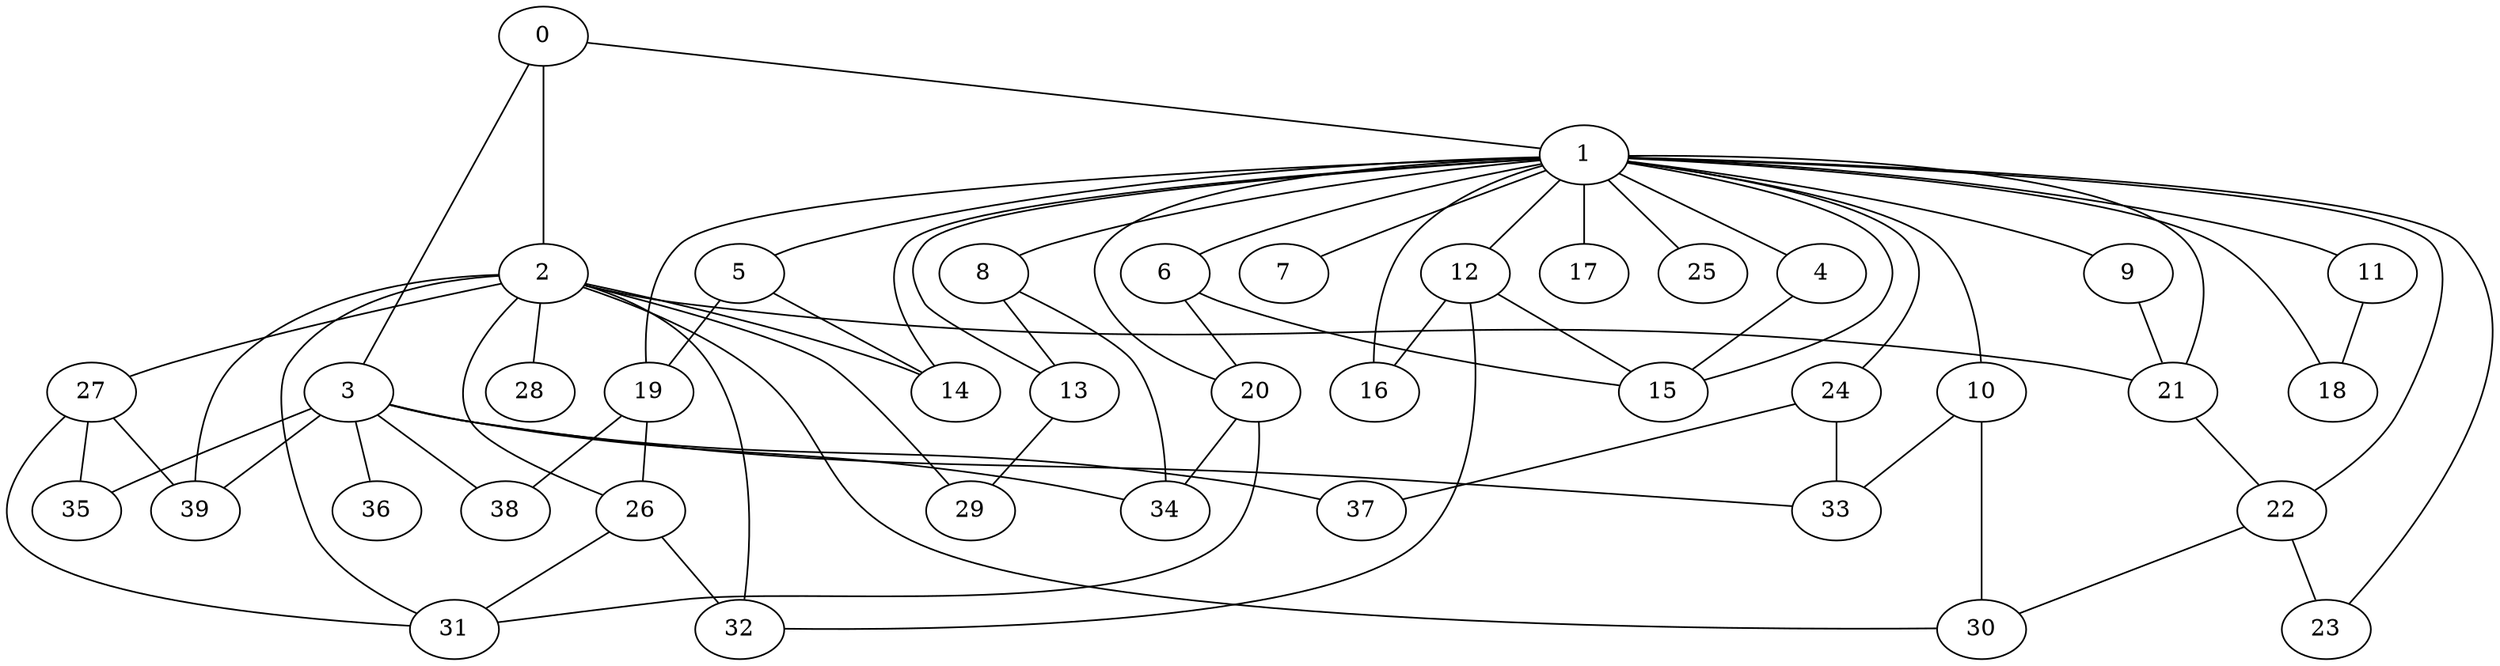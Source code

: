 
graph graphname {
    0 -- 1
0 -- 2
0 -- 3
1 -- 4
1 -- 5
1 -- 6
1 -- 7
1 -- 8
1 -- 9
1 -- 10
1 -- 11
1 -- 12
1 -- 13
1 -- 14
1 -- 15
1 -- 16
1 -- 17
1 -- 18
1 -- 19
1 -- 20
1 -- 21
1 -- 22
1 -- 23
1 -- 24
1 -- 25
2 -- 32
2 -- 26
2 -- 27
2 -- 28
2 -- 29
2 -- 30
2 -- 31
2 -- 39
2 -- 14
2 -- 21
3 -- 33
3 -- 34
3 -- 35
3 -- 36
3 -- 37
3 -- 38
3 -- 39
4 -- 15
5 -- 19
5 -- 14
6 -- 15
6 -- 20
8 -- 13
8 -- 34
9 -- 21
10 -- 30
10 -- 33
11 -- 18
12 -- 32
12 -- 16
12 -- 15
13 -- 29
19 -- 26
19 -- 38
20 -- 34
20 -- 31
21 -- 22
22 -- 23
22 -- 30
24 -- 37
24 -- 33
26 -- 32
26 -- 31
27 -- 39
27 -- 31
27 -- 35

}
